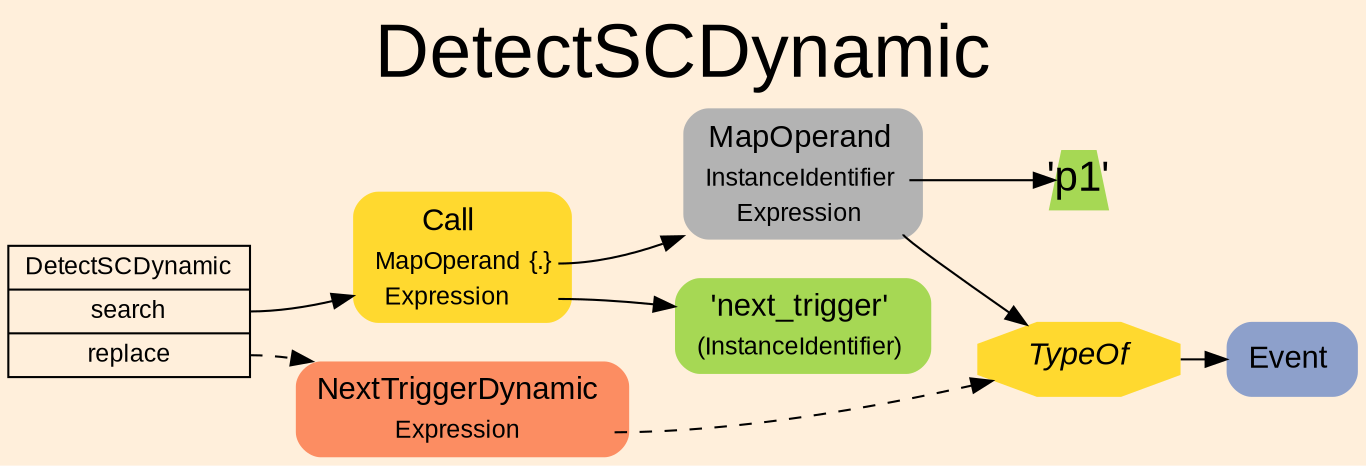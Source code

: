 digraph "DetectSCDynamic" {
label = "DetectSCDynamic"
labelloc = t
fontsize = "36"
graph [
    rankdir = "LR"
    ranksep = 0.3
    bgcolor = antiquewhite1
    color = black
    fontcolor = black
    fontname = "Arial"
];
node [
    fontname = "Arial"
];
edge [
    fontname = "Arial"
];

// -------------------- transformation figure --------------------
"CR#P6-0" [
    shape = "record"
    fillcolor = antiquewhite1
    label = "<fixed> DetectSCDynamic | <port0> search | <port1> replace"
    style = "filled"
    fontsize = "12"
    color = black
    fontcolor = black
];

"#B-2-48" [
    shape = "plaintext"
    fillcolor = "/set28/6"
    label = <<TABLE BORDER="0" CELLBORDER="0" CELLSPACING="0">
     <TR><TD><FONT POINT-SIZE="15.0">Call</FONT></TD><TD></TD></TR>
     <TR><TD>MapOperand</TD><TD PORT="port0">{.}</TD></TR>
     <TR><TD>Expression</TD><TD PORT="port1"></TD></TR>
    </TABLE>>
    style = "rounded,filled"
    fontsize = "12"
];

"#B-2-49" [
    shape = "plaintext"
    fillcolor = "/set28/8"
    label = <<TABLE BORDER="0" CELLBORDER="0" CELLSPACING="0">
     <TR><TD><FONT POINT-SIZE="15.0">MapOperand</FONT></TD><TD></TD></TR>
     <TR><TD>InstanceIdentifier</TD><TD PORT="port0"></TD></TR>
     <TR><TD>Expression</TD><TD PORT="port1"></TD></TR>
    </TABLE>>
    style = "rounded,filled"
    fontsize = "12"
];

"#B-2-51" [
    shape = "trapezium"
    fillcolor = "/set28/5"
    label = <'p1'>
    style = "filled"
    fontsize = "20"
    penwidth = 0.0
    fixedsize = true
    width = 0.4
    height = 0.4
];

"#B-2-52" [
    shape = "octagon"
    fillcolor = "/set28/6"
    label = <<I>TypeOf</I>>
    style = "filled"
    fontsize = "15"
    penwidth = 0.0
];

"#B-2-53" [
    shape = "plaintext"
    fillcolor = "/set28/3"
    label = <<TABLE BORDER="0" CELLBORDER="0" CELLSPACING="0">
     <TR><TD><FONT POINT-SIZE="15.0">Event</FONT></TD><TD></TD></TR>
    </TABLE>>
    style = "rounded,filled"
    fontsize = "12"
];

"#B-2-50" [
    shape = "plaintext"
    fillcolor = "/set28/5"
    label = <<TABLE BORDER="0" CELLBORDER="0" CELLSPACING="0">
     <TR><TD><FONT POINT-SIZE="15.0">'next_trigger'</FONT></TD><TD></TD></TR>
     <TR><TD>(InstanceIdentifier)</TD><TD PORT="port0"></TD></TR>
    </TABLE>>
    style = "rounded,filled"
    fontsize = "12"
];

"#B-2-47" [
    shape = "plaintext"
    fillcolor = "/set28/2"
    label = <<TABLE BORDER="0" CELLBORDER="0" CELLSPACING="0">
     <TR><TD><FONT POINT-SIZE="15.0">NextTriggerDynamic</FONT></TD><TD></TD></TR>
     <TR><TD>Expression</TD><TD PORT="port0"></TD></TR>
    </TABLE>>
    style = "rounded,filled"
    fontsize = "12"
];


// -------------------- links --------------------
// links for block CR#P6-0
"CR#P6-0":port0 -> "#B-2-48" [
    style="solid"
    color = black
    fontcolor = black
];

"CR#P6-0":port1 -> "#B-2-47" [
    style="dashed"
    color = black
    fontcolor = black
];

// links for block #B-2-48
"#B-2-48":port0 -> "#B-2-49" [
    style="solid"
    color = black
    fontcolor = black
];

"#B-2-48":port1 -> "#B-2-50" [
    style="solid"
    color = black
    fontcolor = black
];

// links for block #B-2-49
"#B-2-49":port0 -> "#B-2-51" [
    style="solid"
    color = black
    fontcolor = black
];

"#B-2-49":port1 -> "#B-2-52" [
    style="solid"
    color = black
    fontcolor = black
];

// links for block #B-2-51
// links for block #B-2-52
"#B-2-52" -> "#B-2-53" [
    style="solid"
    color = black
    fontcolor = black
];

// links for block #B-2-53
// links for block #B-2-50
// links for block #B-2-47
"#B-2-47":port0 -> "#B-2-52" [
    style="dashed"
    color = black
    fontcolor = black
];

}
